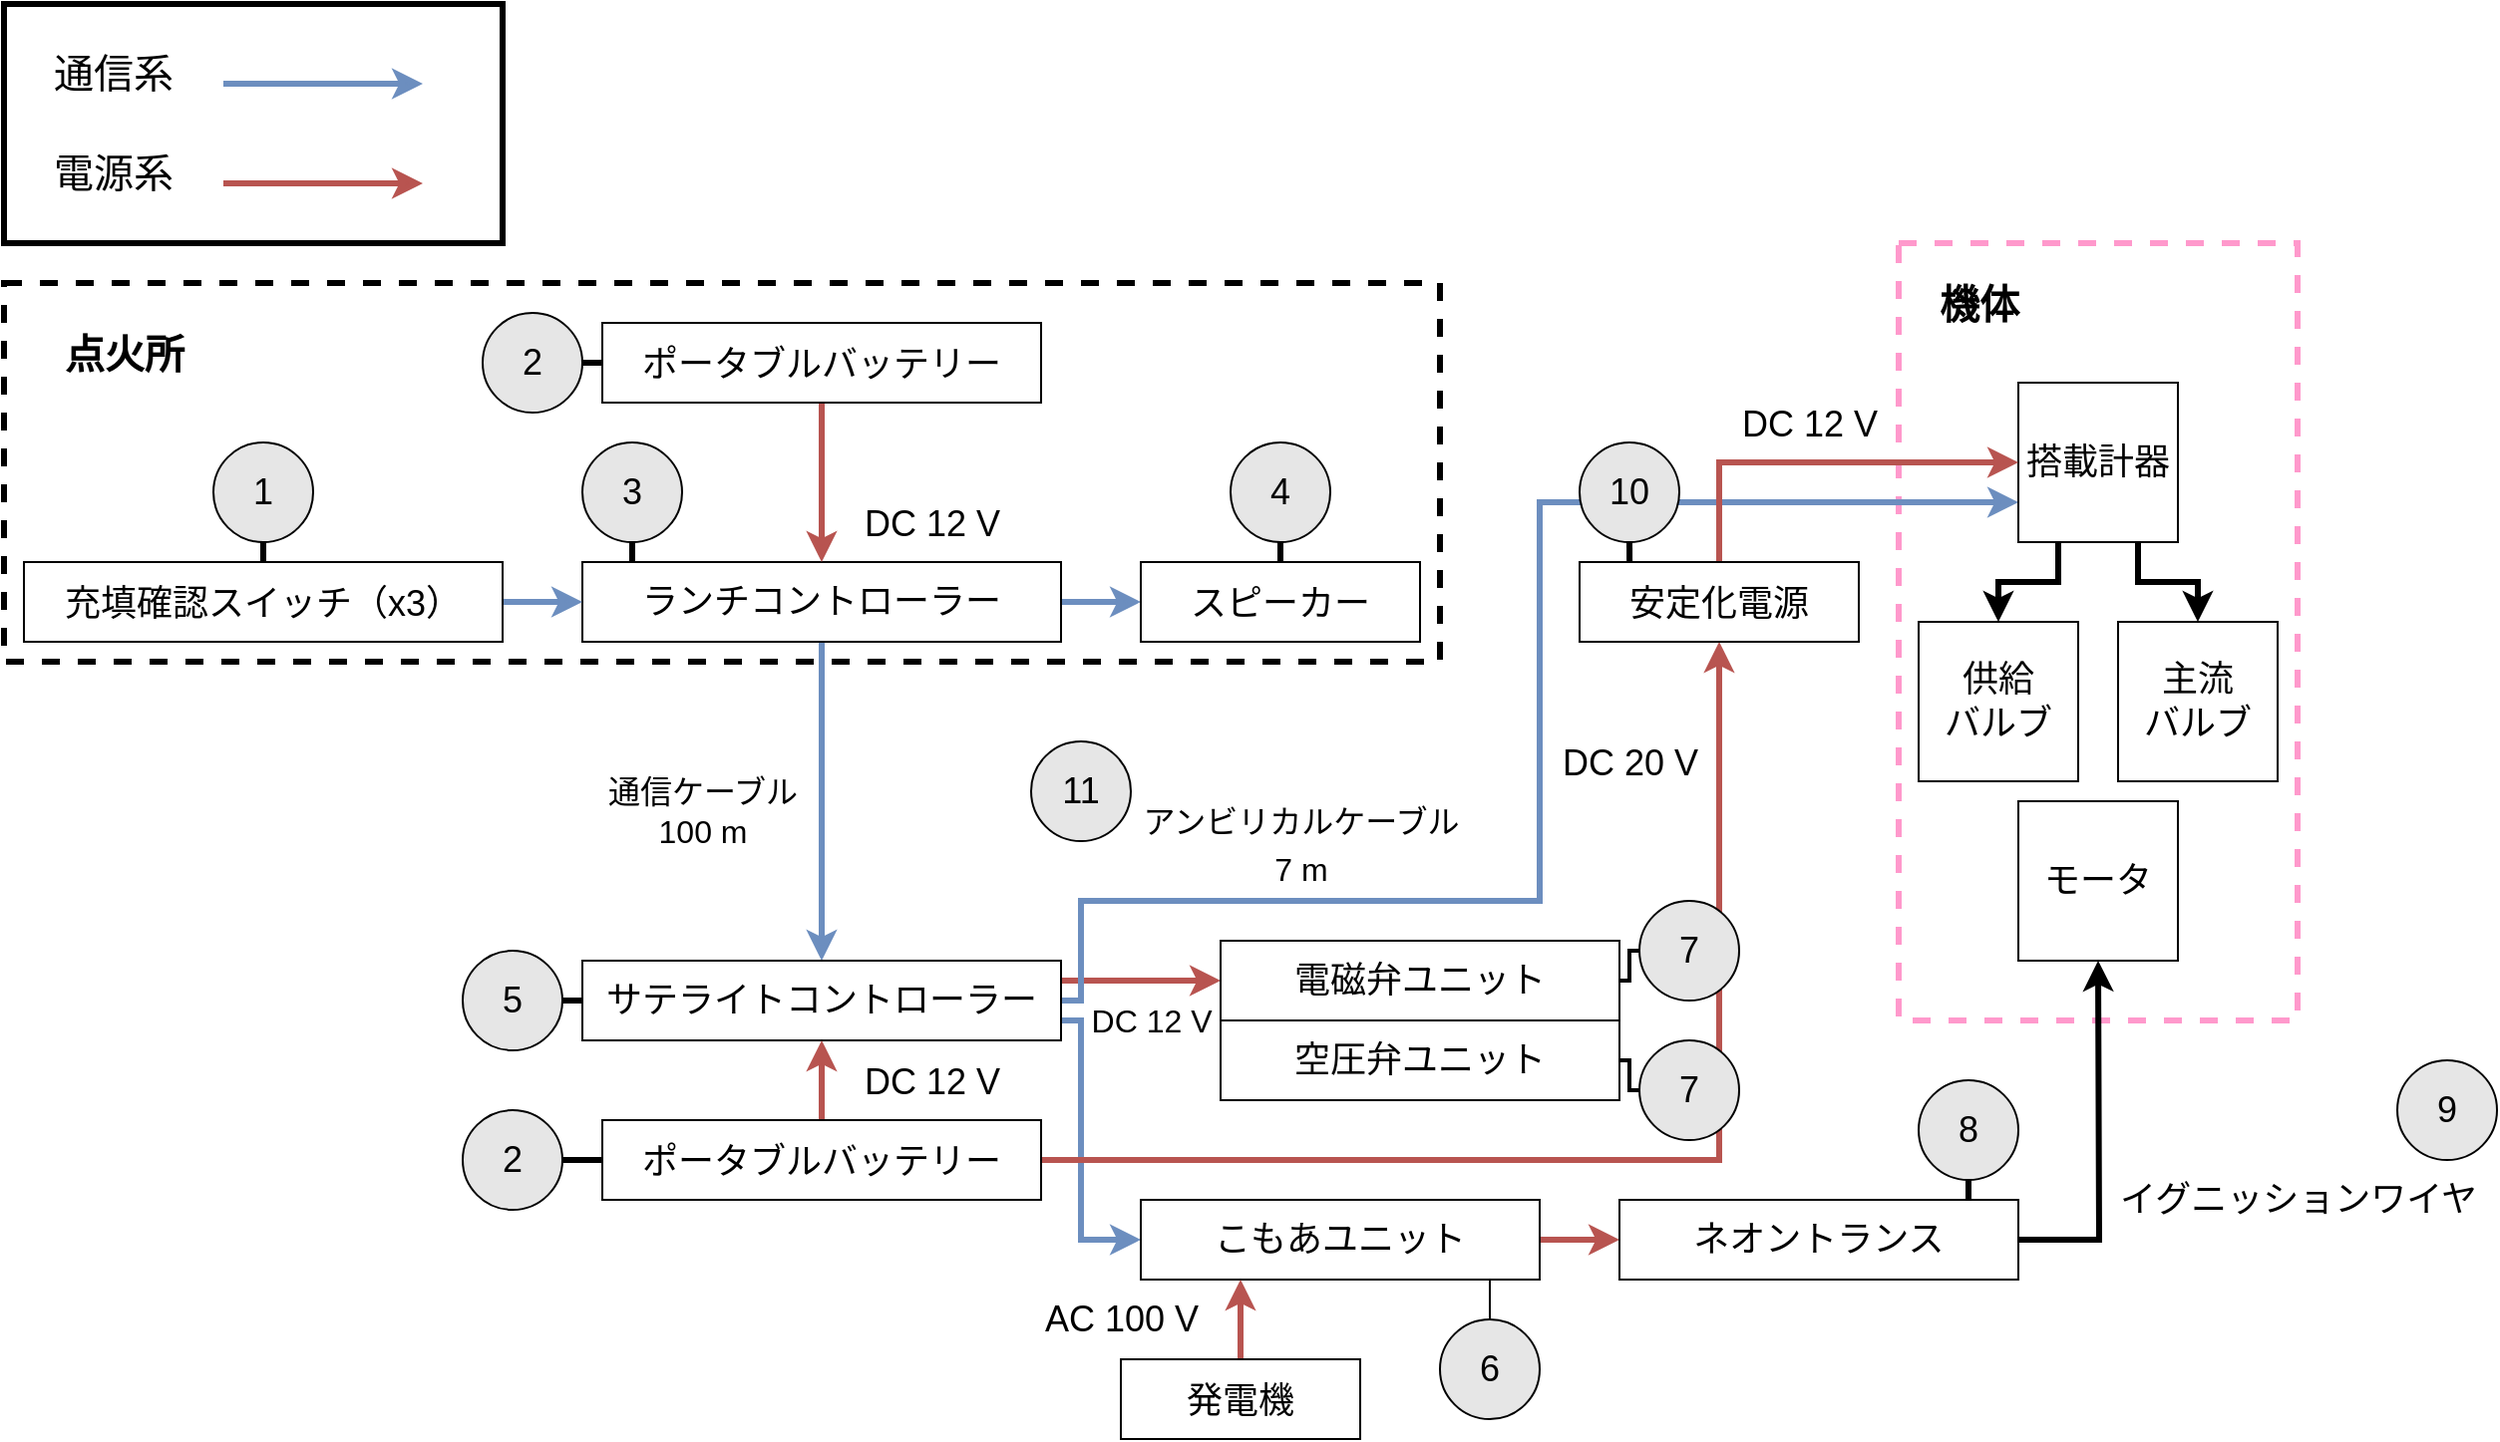 <mxfile>
    <diagram id="gBnjyEWj9aaUygK2GbAK" name="ページ1">
        <mxGraphModel dx="728" dy="1500" grid="1" gridSize="10" guides="1" tooltips="1" connect="1" arrows="1" fold="1" page="1" pageScale="1" pageWidth="1169" pageHeight="827" background="#FFFFFF" math="0" shadow="0">
            <root>
                <mxCell id="0"/>
                <mxCell id="1" parent="0"/>
                <mxCell id="54" value="" style="rounded=0;whiteSpace=wrap;html=1;fontSize=18;dashed=1;fillColor=none;strokeWidth=3;movable=1;resizable=1;rotatable=1;deletable=1;editable=1;connectable=1;" parent="1" vertex="1">
                    <mxGeometry x="70" y="60" width="720" height="190" as="geometry"/>
                </mxCell>
                <mxCell id="57" value="" style="rounded=0;whiteSpace=wrap;html=1;dashed=1;strokeColor=#FF99CC;strokeWidth=3;fontSize=18;fillColor=none;movable=1;resizable=1;rotatable=1;deletable=1;editable=1;connectable=1;" parent="1" vertex="1">
                    <mxGeometry x="1020" y="40" width="200" height="390" as="geometry"/>
                </mxCell>
                <mxCell id="6" style="edgeStyle=none;html=1;entryX=0;entryY=0.5;entryDx=0;entryDy=0;strokeWidth=3;fontSize=20;endArrow=classic;endFill=1;fillColor=#dae8fc;strokeColor=#6c8ebf;" parent="1" source="2" target="5" edge="1">
                    <mxGeometry relative="1" as="geometry"/>
                </mxCell>
                <mxCell id="11" style="edgeStyle=none;html=1;entryX=0.5;entryY=0;entryDx=0;entryDy=0;strokeColor=#6c8ebf;strokeWidth=3;fontSize=20;endArrow=classic;endFill=1;fillColor=#dae8fc;" parent="1" source="2" target="10" edge="1">
                    <mxGeometry relative="1" as="geometry"/>
                </mxCell>
                <mxCell id="2" value="&lt;font style=&quot;font-size: 18px;&quot;&gt;ランチコントローラー&lt;/font&gt;" style="rounded=0;whiteSpace=wrap;html=1;" parent="1" vertex="1">
                    <mxGeometry x="360" y="200" width="240" height="40" as="geometry"/>
                </mxCell>
                <mxCell id="4" style="edgeStyle=none;html=1;entryX=0;entryY=0.5;entryDx=0;entryDy=0;fontSize=20;strokeWidth=3;endArrow=classic;endFill=1;fillColor=#dae8fc;strokeColor=#6c8ebf;" parent="1" source="3" target="2" edge="1">
                    <mxGeometry relative="1" as="geometry"/>
                </mxCell>
                <mxCell id="3" value="&lt;font style=&quot;font-size: 18px;&quot;&gt;充填確認スイッチ（x3）&lt;/font&gt;" style="rounded=0;whiteSpace=wrap;html=1;fontSize=20;" parent="1" vertex="1">
                    <mxGeometry x="80" y="200" width="240" height="40" as="geometry"/>
                </mxCell>
                <mxCell id="5" value="&lt;font style=&quot;font-size: 18px;&quot;&gt;スピーカー&lt;/font&gt;" style="rounded=0;whiteSpace=wrap;html=1;fontSize=20;" parent="1" vertex="1">
                    <mxGeometry x="640" y="200" width="140" height="40" as="geometry"/>
                </mxCell>
                <mxCell id="8" style="edgeStyle=none;html=1;entryX=0.5;entryY=0;entryDx=0;entryDy=0;strokeWidth=3;fontSize=20;endArrow=classic;endFill=1;fillColor=#f8cecc;strokeColor=#b85450;" parent="1" source="7" target="2" edge="1">
                    <mxGeometry relative="1" as="geometry"/>
                </mxCell>
                <mxCell id="7" value="&lt;font style=&quot;font-size: 18px;&quot;&gt;ポータブルバッテリー&lt;/font&gt;" style="rounded=0;whiteSpace=wrap;html=1;fontSize=20;" parent="1" vertex="1">
                    <mxGeometry x="370" y="80" width="220" height="40" as="geometry"/>
                </mxCell>
                <mxCell id="9" value="&lt;font style=&quot;font-size: 18px;&quot;&gt;DC 12 V&lt;/font&gt;" style="text;html=1;align=center;verticalAlign=middle;resizable=0;points=[];autosize=1;strokeColor=none;fillColor=none;fontSize=20;" parent="1" vertex="1">
                    <mxGeometry x="490" y="160" width="90" height="40" as="geometry"/>
                </mxCell>
                <mxCell id="20" style="edgeStyle=orthogonalEdgeStyle;html=1;entryX=0;entryY=0.5;entryDx=0;entryDy=0;strokeColor=#b85450;strokeWidth=3;fontSize=18;endArrow=classic;endFill=1;rounded=0;fillColor=#f8cecc;exitX=1;exitY=0.25;exitDx=0;exitDy=0;" parent="1" source="10" target="19" edge="1">
                    <mxGeometry relative="1" as="geometry"/>
                </mxCell>
                <mxCell id="30" style="edgeStyle=orthogonalEdgeStyle;rounded=0;html=1;entryX=0;entryY=0.5;entryDx=0;entryDy=0;strokeColor=#6c8ebf;strokeWidth=3;fontSize=18;endArrow=classic;endFill=1;exitX=1;exitY=0.75;exitDx=0;exitDy=0;fillColor=#dae8fc;" parent="1" source="10" target="29" edge="1">
                    <mxGeometry relative="1" as="geometry">
                        <Array as="points">
                            <mxPoint x="610" y="430"/>
                            <mxPoint x="610" y="540"/>
                        </Array>
                    </mxGeometry>
                </mxCell>
                <mxCell id="65" style="edgeStyle=orthogonalEdgeStyle;rounded=0;html=1;strokeColor=#6c8ebf;strokeWidth=3;fontSize=20;endArrow=classic;endFill=1;entryX=0;entryY=0.75;entryDx=0;entryDy=0;fillColor=#dae8fc;" parent="1" source="10" target="44" edge="1">
                    <mxGeometry relative="1" as="geometry">
                        <mxPoint x="980" y="270" as="targetPoint"/>
                        <Array as="points">
                            <mxPoint x="610" y="420"/>
                            <mxPoint x="610" y="370"/>
                            <mxPoint x="840" y="370"/>
                            <mxPoint x="840" y="170"/>
                        </Array>
                    </mxGeometry>
                </mxCell>
                <mxCell id="10" value="&lt;font style=&quot;font-size: 18px;&quot;&gt;サテライトコントローラー&lt;/font&gt;" style="rounded=0;whiteSpace=wrap;html=1;" parent="1" vertex="1">
                    <mxGeometry x="360" y="400" width="240" height="40" as="geometry"/>
                </mxCell>
                <mxCell id="14" style="edgeStyle=none;html=1;entryX=0.5;entryY=1;entryDx=0;entryDy=0;strokeColor=#b85450;strokeWidth=3;fontSize=18;endArrow=classic;endFill=1;fillColor=#f8cecc;" parent="1" source="13" target="10" edge="1">
                    <mxGeometry relative="1" as="geometry"/>
                </mxCell>
                <mxCell id="50" style="edgeStyle=orthogonalEdgeStyle;rounded=0;html=1;entryX=0.5;entryY=1;entryDx=0;entryDy=0;strokeColor=#b85450;strokeWidth=3;fontSize=18;endArrow=classic;endFill=1;fillColor=#f8cecc;" parent="1" source="13" target="49" edge="1">
                    <mxGeometry relative="1" as="geometry"/>
                </mxCell>
                <mxCell id="13" value="&lt;font style=&quot;font-size: 18px;&quot;&gt;ポータブルバッテリー&lt;/font&gt;" style="rounded=0;whiteSpace=wrap;html=1;fontSize=20;" parent="1" vertex="1">
                    <mxGeometry x="370" y="480" width="220" height="40" as="geometry"/>
                </mxCell>
                <mxCell id="15" value="&lt;font style=&quot;font-size: 18px;&quot;&gt;DC 12 V&lt;/font&gt;" style="text;html=1;align=center;verticalAlign=middle;resizable=0;points=[];autosize=1;strokeColor=none;fillColor=none;fontSize=20;" parent="1" vertex="1">
                    <mxGeometry x="490" y="440" width="90" height="40" as="geometry"/>
                </mxCell>
                <mxCell id="19" value="電磁弁ユニット" style="rounded=0;whiteSpace=wrap;html=1;fontSize=18;" parent="1" vertex="1">
                    <mxGeometry x="680" y="390" width="200" height="40" as="geometry"/>
                </mxCell>
                <mxCell id="21" value="&lt;font style=&quot;font-size: 16px;&quot;&gt;DC 12 V&lt;/font&gt;" style="text;html=1;align=center;verticalAlign=middle;resizable=0;points=[];autosize=1;strokeColor=none;fillColor=none;fontSize=18;" parent="1" vertex="1">
                    <mxGeometry x="605" y="410" width="80" height="40" as="geometry"/>
                </mxCell>
                <mxCell id="23" value="1" style="ellipse;whiteSpace=wrap;html=1;aspect=fixed;fontSize=18;fillColor=#E6E6E6;" parent="1" vertex="1">
                    <mxGeometry x="175" y="140" width="50" height="50" as="geometry"/>
                </mxCell>
                <mxCell id="24" value="2" style="ellipse;whiteSpace=wrap;html=1;aspect=fixed;fontSize=18;fillColor=#E6E6E6;" parent="1" vertex="1">
                    <mxGeometry x="310" y="75" width="50" height="50" as="geometry"/>
                </mxCell>
                <mxCell id="25" value="4" style="ellipse;whiteSpace=wrap;html=1;aspect=fixed;fontSize=18;fillColor=#E6E6E6;" parent="1" vertex="1">
                    <mxGeometry x="685" y="140" width="50" height="50" as="geometry"/>
                </mxCell>
                <mxCell id="26" value="5" style="ellipse;whiteSpace=wrap;html=1;aspect=fixed;fontSize=18;fillColor=#E6E6E6;" parent="1" vertex="1">
                    <mxGeometry x="300" y="395" width="50" height="50" as="geometry"/>
                </mxCell>
                <mxCell id="27" value="2" style="ellipse;whiteSpace=wrap;html=1;aspect=fixed;fontSize=18;fillColor=#E6E6E6;" parent="1" vertex="1">
                    <mxGeometry x="300" y="475" width="50" height="50" as="geometry"/>
                </mxCell>
                <mxCell id="86" style="edgeStyle=none;html=1;entryX=0.875;entryY=1;entryDx=0;entryDy=0;entryPerimeter=0;endArrow=none;endFill=0;" edge="1" parent="1" source="28" target="29">
                    <mxGeometry relative="1" as="geometry"/>
                </mxCell>
                <mxCell id="28" value="6" style="ellipse;whiteSpace=wrap;html=1;aspect=fixed;fontSize=18;fillColor=#E6E6E6;" parent="1" vertex="1">
                    <mxGeometry x="790" y="580" width="50" height="50" as="geometry"/>
                </mxCell>
                <mxCell id="35" style="edgeStyle=orthogonalEdgeStyle;rounded=0;html=1;entryX=0;entryY=0.5;entryDx=0;entryDy=0;strokeColor=#b85450;strokeWidth=3;fontSize=18;endArrow=classic;endFill=1;fillColor=#f8cecc;" parent="1" source="29" target="34" edge="1">
                    <mxGeometry relative="1" as="geometry"/>
                </mxCell>
                <mxCell id="29" value="こもあユニット" style="rounded=0;whiteSpace=wrap;html=1;fontSize=18;" parent="1" vertex="1">
                    <mxGeometry x="640" y="520" width="200" height="40" as="geometry"/>
                </mxCell>
                <mxCell id="32" style="edgeStyle=orthogonalEdgeStyle;rounded=0;html=1;entryX=0.25;entryY=1;entryDx=0;entryDy=0;strokeColor=#b85450;strokeWidth=3;fontSize=18;endArrow=classic;endFill=1;fillColor=#f8cecc;" parent="1" source="31" target="29" edge="1">
                    <mxGeometry relative="1" as="geometry"/>
                </mxCell>
                <mxCell id="31" value="&lt;font style=&quot;font-size: 18px;&quot;&gt;発電機&lt;/font&gt;" style="rounded=0;whiteSpace=wrap;html=1;fontSize=20;" parent="1" vertex="1">
                    <mxGeometry x="630" y="600" width="120" height="40" as="geometry"/>
                </mxCell>
                <mxCell id="85" value="" style="edgeStyle=none;html=1;" edge="1" parent="1" source="33" target="31">
                    <mxGeometry relative="1" as="geometry"/>
                </mxCell>
                <mxCell id="33" value="AC 100 V" style="text;html=1;align=center;verticalAlign=middle;resizable=0;points=[];autosize=1;strokeColor=none;fillColor=none;fontSize=18;" parent="1" vertex="1">
                    <mxGeometry x="580" y="560" width="100" height="40" as="geometry"/>
                </mxCell>
                <mxCell id="37" style="edgeStyle=orthogonalEdgeStyle;rounded=0;html=1;strokeWidth=3;fontSize=18;endArrow=classic;endFill=1;exitX=1;exitY=0.5;exitDx=0;exitDy=0;" parent="1" source="34" edge="1">
                    <mxGeometry relative="1" as="geometry">
                        <mxPoint x="1120" y="400" as="targetPoint"/>
                    </mxGeometry>
                </mxCell>
                <mxCell id="34" value="ネオントランス" style="rounded=0;whiteSpace=wrap;html=1;fontSize=18;" parent="1" vertex="1">
                    <mxGeometry x="880" y="520" width="200" height="40" as="geometry"/>
                </mxCell>
                <mxCell id="36" value="モータ" style="rounded=0;whiteSpace=wrap;html=1;fontSize=18;" parent="1" vertex="1">
                    <mxGeometry x="1080" y="320" width="80" height="80" as="geometry"/>
                </mxCell>
                <mxCell id="39" value="イグニッションワイヤ" style="text;html=1;align=center;verticalAlign=middle;resizable=0;points=[];autosize=1;strokeColor=none;fillColor=none;fontSize=18;" parent="1" vertex="1">
                    <mxGeometry x="1120" y="500" width="200" height="40" as="geometry"/>
                </mxCell>
                <mxCell id="40" value="8" style="ellipse;whiteSpace=wrap;html=1;aspect=fixed;fontSize=18;fillColor=#E6E6E6;" parent="1" vertex="1">
                    <mxGeometry x="1030" y="460" width="50" height="50" as="geometry"/>
                </mxCell>
                <mxCell id="41" value="9" style="ellipse;whiteSpace=wrap;html=1;aspect=fixed;fontSize=18;fillColor=#E6E6E6;" parent="1" vertex="1">
                    <mxGeometry x="1270" y="450" width="50" height="50" as="geometry"/>
                </mxCell>
                <mxCell id="42" value="主流&lt;br&gt;バルブ" style="rounded=0;whiteSpace=wrap;html=1;fontSize=18;" parent="1" vertex="1">
                    <mxGeometry x="1130" y="230" width="80" height="80" as="geometry"/>
                </mxCell>
                <mxCell id="43" value="供給&lt;br&gt;バルブ" style="rounded=0;whiteSpace=wrap;html=1;fontSize=18;" parent="1" vertex="1">
                    <mxGeometry x="1030" y="230" width="80" height="80" as="geometry"/>
                </mxCell>
                <mxCell id="45" style="edgeStyle=orthogonalEdgeStyle;rounded=0;html=1;entryX=0.5;entryY=0;entryDx=0;entryDy=0;strokeColor=#000000;strokeWidth=3;fontSize=18;endArrow=classic;endFill=1;exitX=0.75;exitY=1;exitDx=0;exitDy=0;" parent="1" source="44" target="42" edge="1">
                    <mxGeometry relative="1" as="geometry"/>
                </mxCell>
                <mxCell id="46" style="edgeStyle=orthogonalEdgeStyle;rounded=0;html=1;entryX=0.5;entryY=0;entryDx=0;entryDy=0;strokeColor=#000000;strokeWidth=3;fontSize=18;endArrow=classic;endFill=1;exitX=0.25;exitY=1;exitDx=0;exitDy=0;" parent="1" source="44" target="43" edge="1">
                    <mxGeometry relative="1" as="geometry"/>
                </mxCell>
                <mxCell id="44" value="搭載計器" style="rounded=0;whiteSpace=wrap;html=1;fontSize=18;" parent="1" vertex="1">
                    <mxGeometry x="1080" y="110" width="80" height="80" as="geometry"/>
                </mxCell>
                <mxCell id="52" style="edgeStyle=orthogonalEdgeStyle;rounded=0;html=1;entryX=0;entryY=0.5;entryDx=0;entryDy=0;strokeColor=#b85450;strokeWidth=3;fontSize=18;endArrow=classic;endFill=1;exitX=0.5;exitY=0;exitDx=0;exitDy=0;fillColor=#f8cecc;" parent="1" source="49" target="44" edge="1">
                    <mxGeometry relative="1" as="geometry"/>
                </mxCell>
                <mxCell id="49" value="&lt;font style=&quot;font-size: 18px;&quot;&gt;安定化電源&lt;/font&gt;" style="rounded=0;whiteSpace=wrap;html=1;fontSize=20;" parent="1" vertex="1">
                    <mxGeometry x="860" y="200" width="140" height="40" as="geometry"/>
                </mxCell>
                <mxCell id="51" value="&lt;font style=&quot;font-size: 18px;&quot;&gt;DC 20 V&lt;/font&gt;" style="text;html=1;align=center;verticalAlign=middle;resizable=0;points=[];autosize=1;strokeColor=none;fillColor=none;fontSize=20;" parent="1" vertex="1">
                    <mxGeometry x="840" y="280" width="90" height="40" as="geometry"/>
                </mxCell>
                <mxCell id="53" value="&lt;font style=&quot;font-size: 18px;&quot;&gt;DC 12 V&lt;/font&gt;" style="text;html=1;align=center;verticalAlign=middle;resizable=0;points=[];autosize=1;strokeColor=none;fillColor=none;fontSize=20;" parent="1" vertex="1">
                    <mxGeometry x="930" y="110" width="90" height="40" as="geometry"/>
                </mxCell>
                <mxCell id="56" value="10" style="ellipse;whiteSpace=wrap;html=1;aspect=fixed;fontSize=18;fillColor=#E6E6E6;" parent="1" vertex="1">
                    <mxGeometry x="860" y="140" width="50" height="50" as="geometry"/>
                </mxCell>
                <mxCell id="59" value="" style="rounded=0;whiteSpace=wrap;html=1;fontSize=18;fillColor=none;strokeWidth=3;movable=0;resizable=0;rotatable=0;deletable=0;editable=0;connectable=0;" parent="1" vertex="1">
                    <mxGeometry x="70" y="-80" width="250" height="120" as="geometry"/>
                </mxCell>
                <mxCell id="60" value="&lt;font style=&quot;font-size: 20px;&quot;&gt;通信系&lt;/font&gt;" style="text;html=1;strokeColor=none;fillColor=none;align=center;verticalAlign=middle;whiteSpace=wrap;rounded=0;dashed=1;strokeWidth=3;fontSize=18;" parent="1" vertex="1">
                    <mxGeometry x="90" y="-60" width="70" height="30" as="geometry"/>
                </mxCell>
                <mxCell id="61" value="&lt;font style=&quot;font-size: 20px;&quot;&gt;電源系&lt;/font&gt;" style="text;html=1;strokeColor=none;fillColor=none;align=center;verticalAlign=middle;whiteSpace=wrap;rounded=0;dashed=1;strokeWidth=3;fontSize=18;" parent="1" vertex="1">
                    <mxGeometry x="90" y="-10" width="70" height="30" as="geometry"/>
                </mxCell>
                <mxCell id="63" value="" style="endArrow=classic;html=1;rounded=0;strokeColor=#6c8ebf;strokeWidth=3;fontSize=18;fillColor=#dae8fc;" parent="1" edge="1">
                    <mxGeometry width="50" height="50" relative="1" as="geometry">
                        <mxPoint x="180" y="-40" as="sourcePoint"/>
                        <mxPoint x="280" y="-40" as="targetPoint"/>
                    </mxGeometry>
                </mxCell>
                <mxCell id="64" value="" style="endArrow=classic;html=1;rounded=0;strokeColor=#b85450;strokeWidth=3;fontSize=18;fillColor=#f8cecc;" parent="1" edge="1">
                    <mxGeometry width="50" height="50" relative="1" as="geometry">
                        <mxPoint x="180" y="10" as="sourcePoint"/>
                        <mxPoint x="280" y="10" as="targetPoint"/>
                    </mxGeometry>
                </mxCell>
                <mxCell id="68" value="" style="endArrow=none;html=1;rounded=0;strokeColor=#000000;strokeWidth=3;fontSize=20;entryX=0.5;entryY=1;entryDx=0;entryDy=0;exitX=0.5;exitY=0;exitDx=0;exitDy=0;" parent="1" source="5" target="25" edge="1">
                    <mxGeometry width="50" height="50" relative="1" as="geometry">
                        <mxPoint x="740" y="250" as="sourcePoint"/>
                        <mxPoint x="790" y="200" as="targetPoint"/>
                    </mxGeometry>
                </mxCell>
                <mxCell id="69" value="" style="endArrow=none;html=1;rounded=0;strokeColor=#000000;strokeWidth=3;fontSize=20;entryX=1;entryY=0.5;entryDx=0;entryDy=0;exitX=0;exitY=0.5;exitDx=0;exitDy=0;" parent="1" source="7" target="24" edge="1">
                    <mxGeometry width="50" height="50" relative="1" as="geometry">
                        <mxPoint x="380" y="230" as="sourcePoint"/>
                        <mxPoint x="430" y="180" as="targetPoint"/>
                    </mxGeometry>
                </mxCell>
                <mxCell id="70" value="" style="endArrow=none;html=1;rounded=0;strokeColor=#000000;strokeWidth=3;fontSize=20;entryX=0.5;entryY=1;entryDx=0;entryDy=0;exitX=0.5;exitY=0;exitDx=0;exitDy=0;" parent="1" source="3" target="23" edge="1">
                    <mxGeometry width="50" height="50" relative="1" as="geometry">
                        <mxPoint x="280" y="250" as="sourcePoint"/>
                        <mxPoint x="330" y="200" as="targetPoint"/>
                    </mxGeometry>
                </mxCell>
                <mxCell id="71" value="3" style="ellipse;whiteSpace=wrap;html=1;aspect=fixed;fontSize=18;fillColor=#E6E6E6;" parent="1" vertex="1">
                    <mxGeometry x="360" y="140" width="50" height="50" as="geometry"/>
                </mxCell>
                <mxCell id="74" value="" style="endArrow=none;html=1;rounded=0;strokeColor=#000000;strokeWidth=3;fontSize=20;entryX=0.5;entryY=1;entryDx=0;entryDy=0;exitX=0.104;exitY=-0.004;exitDx=0;exitDy=0;exitPerimeter=0;" parent="1" source="2" target="71" edge="1">
                    <mxGeometry width="50" height="50" relative="1" as="geometry">
                        <mxPoint x="380" y="240" as="sourcePoint"/>
                        <mxPoint x="430" y="190" as="targetPoint"/>
                    </mxGeometry>
                </mxCell>
                <mxCell id="75" value="" style="endArrow=none;html=1;rounded=0;strokeColor=#000000;strokeWidth=3;fontSize=20;exitX=1;exitY=0.5;exitDx=0;exitDy=0;entryX=0;entryY=0.5;entryDx=0;entryDy=0;" parent="1" source="26" target="10" edge="1">
                    <mxGeometry width="50" height="50" relative="1" as="geometry">
                        <mxPoint x="380" y="420" as="sourcePoint"/>
                        <mxPoint x="430" y="370" as="targetPoint"/>
                    </mxGeometry>
                </mxCell>
                <mxCell id="76" value="" style="endArrow=none;html=1;rounded=0;strokeColor=#000000;strokeWidth=3;fontSize=20;exitX=1;exitY=0.5;exitDx=0;exitDy=0;entryX=0;entryY=0.5;entryDx=0;entryDy=0;" parent="1" source="27" target="13" edge="1">
                    <mxGeometry width="50" height="50" relative="1" as="geometry">
                        <mxPoint x="380" y="500" as="sourcePoint"/>
                        <mxPoint x="430" y="450" as="targetPoint"/>
                    </mxGeometry>
                </mxCell>
                <mxCell id="88" style="edgeStyle=elbowEdgeStyle;html=1;entryX=1;entryY=0.5;entryDx=0;entryDy=0;fontSize=16;endArrow=none;endFill=0;rounded=0;strokeWidth=2;" edge="1" parent="1" source="78" target="19">
                    <mxGeometry relative="1" as="geometry"/>
                </mxCell>
                <mxCell id="78" value="7" style="ellipse;whiteSpace=wrap;html=1;aspect=fixed;fontSize=18;fillColor=#E6E6E6;" parent="1" vertex="1">
                    <mxGeometry x="890" y="370" width="50" height="50" as="geometry"/>
                </mxCell>
                <mxCell id="79" value="" style="endArrow=none;html=1;rounded=0;strokeColor=#000000;strokeWidth=3;fontSize=20;exitX=0.5;exitY=1;exitDx=0;exitDy=0;entryX=0.875;entryY=-0.004;entryDx=0;entryDy=0;entryPerimeter=0;" parent="1" source="40" target="34" edge="1">
                    <mxGeometry width="50" height="50" relative="1" as="geometry">
                        <mxPoint x="960" y="520" as="sourcePoint"/>
                        <mxPoint x="1010" y="470" as="targetPoint"/>
                    </mxGeometry>
                </mxCell>
                <mxCell id="81" value="" style="endArrow=none;html=1;rounded=0;strokeColor=#000000;strokeWidth=3;fontSize=20;entryX=0.5;entryY=1;entryDx=0;entryDy=0;exitX=0.179;exitY=0.004;exitDx=0;exitDy=0;exitPerimeter=0;" parent="1" source="49" target="56" edge="1">
                    <mxGeometry width="50" height="50" relative="1" as="geometry">
                        <mxPoint x="880" y="240" as="sourcePoint"/>
                        <mxPoint x="930" y="190" as="targetPoint"/>
                    </mxGeometry>
                </mxCell>
                <mxCell id="82" value="&lt;font style=&quot;font-size: 16px;&quot;&gt;アンビリカルケーブル&lt;br&gt;7 m&lt;br&gt;&lt;/font&gt;" style="text;html=1;align=center;verticalAlign=middle;resizable=0;points=[];autosize=1;strokeColor=none;fillColor=none;fontSize=20;" parent="1" vertex="1">
                    <mxGeometry x="630" y="310" width="180" height="60" as="geometry"/>
                </mxCell>
                <mxCell id="83" value="11" style="ellipse;whiteSpace=wrap;html=1;aspect=fixed;fontSize=18;fillColor=#E6E6E6;" parent="1" vertex="1">
                    <mxGeometry x="585" y="290" width="50" height="50" as="geometry"/>
                </mxCell>
                <mxCell id="84" value="空圧弁ユニット" style="rounded=0;whiteSpace=wrap;html=1;fontSize=18;" vertex="1" parent="1">
                    <mxGeometry x="680" y="430" width="200" height="40" as="geometry"/>
                </mxCell>
                <mxCell id="89" style="edgeStyle=elbowEdgeStyle;html=1;entryX=1;entryY=0.5;entryDx=0;entryDy=0;fontSize=16;endArrow=none;endFill=0;rounded=0;strokeWidth=2;" edge="1" parent="1" source="87" target="84">
                    <mxGeometry relative="1" as="geometry"/>
                </mxCell>
                <mxCell id="87" value="7" style="ellipse;whiteSpace=wrap;html=1;aspect=fixed;fontSize=18;fillColor=#E6E6E6;" vertex="1" parent="1">
                    <mxGeometry x="890" y="440" width="50" height="50" as="geometry"/>
                </mxCell>
                <mxCell id="90" value="通信ケーブル&lt;br&gt;100 m" style="text;html=1;align=center;verticalAlign=middle;resizable=0;points=[];autosize=1;strokeColor=none;fillColor=none;fontSize=16;" vertex="1" parent="1">
                    <mxGeometry x="360" y="300" width="120" height="50" as="geometry"/>
                </mxCell>
                <mxCell id="91" value="&lt;font style=&quot;font-size: 20px;&quot;&gt;&lt;b&gt;点火所&lt;/b&gt;&lt;/font&gt;" style="text;html=1;align=center;verticalAlign=middle;resizable=0;points=[];autosize=1;strokeColor=none;fillColor=none;fontSize=16;" vertex="1" parent="1">
                    <mxGeometry x="90" y="75" width="80" height="40" as="geometry"/>
                </mxCell>
                <mxCell id="92" value="&lt;b&gt;機体&lt;/b&gt;" style="text;html=1;align=center;verticalAlign=middle;resizable=0;points=[];autosize=1;strokeColor=none;fillColor=none;fontSize=20;" vertex="1" parent="1">
                    <mxGeometry x="1030" y="50" width="60" height="40" as="geometry"/>
                </mxCell>
            </root>
        </mxGraphModel>
    </diagram>
</mxfile>